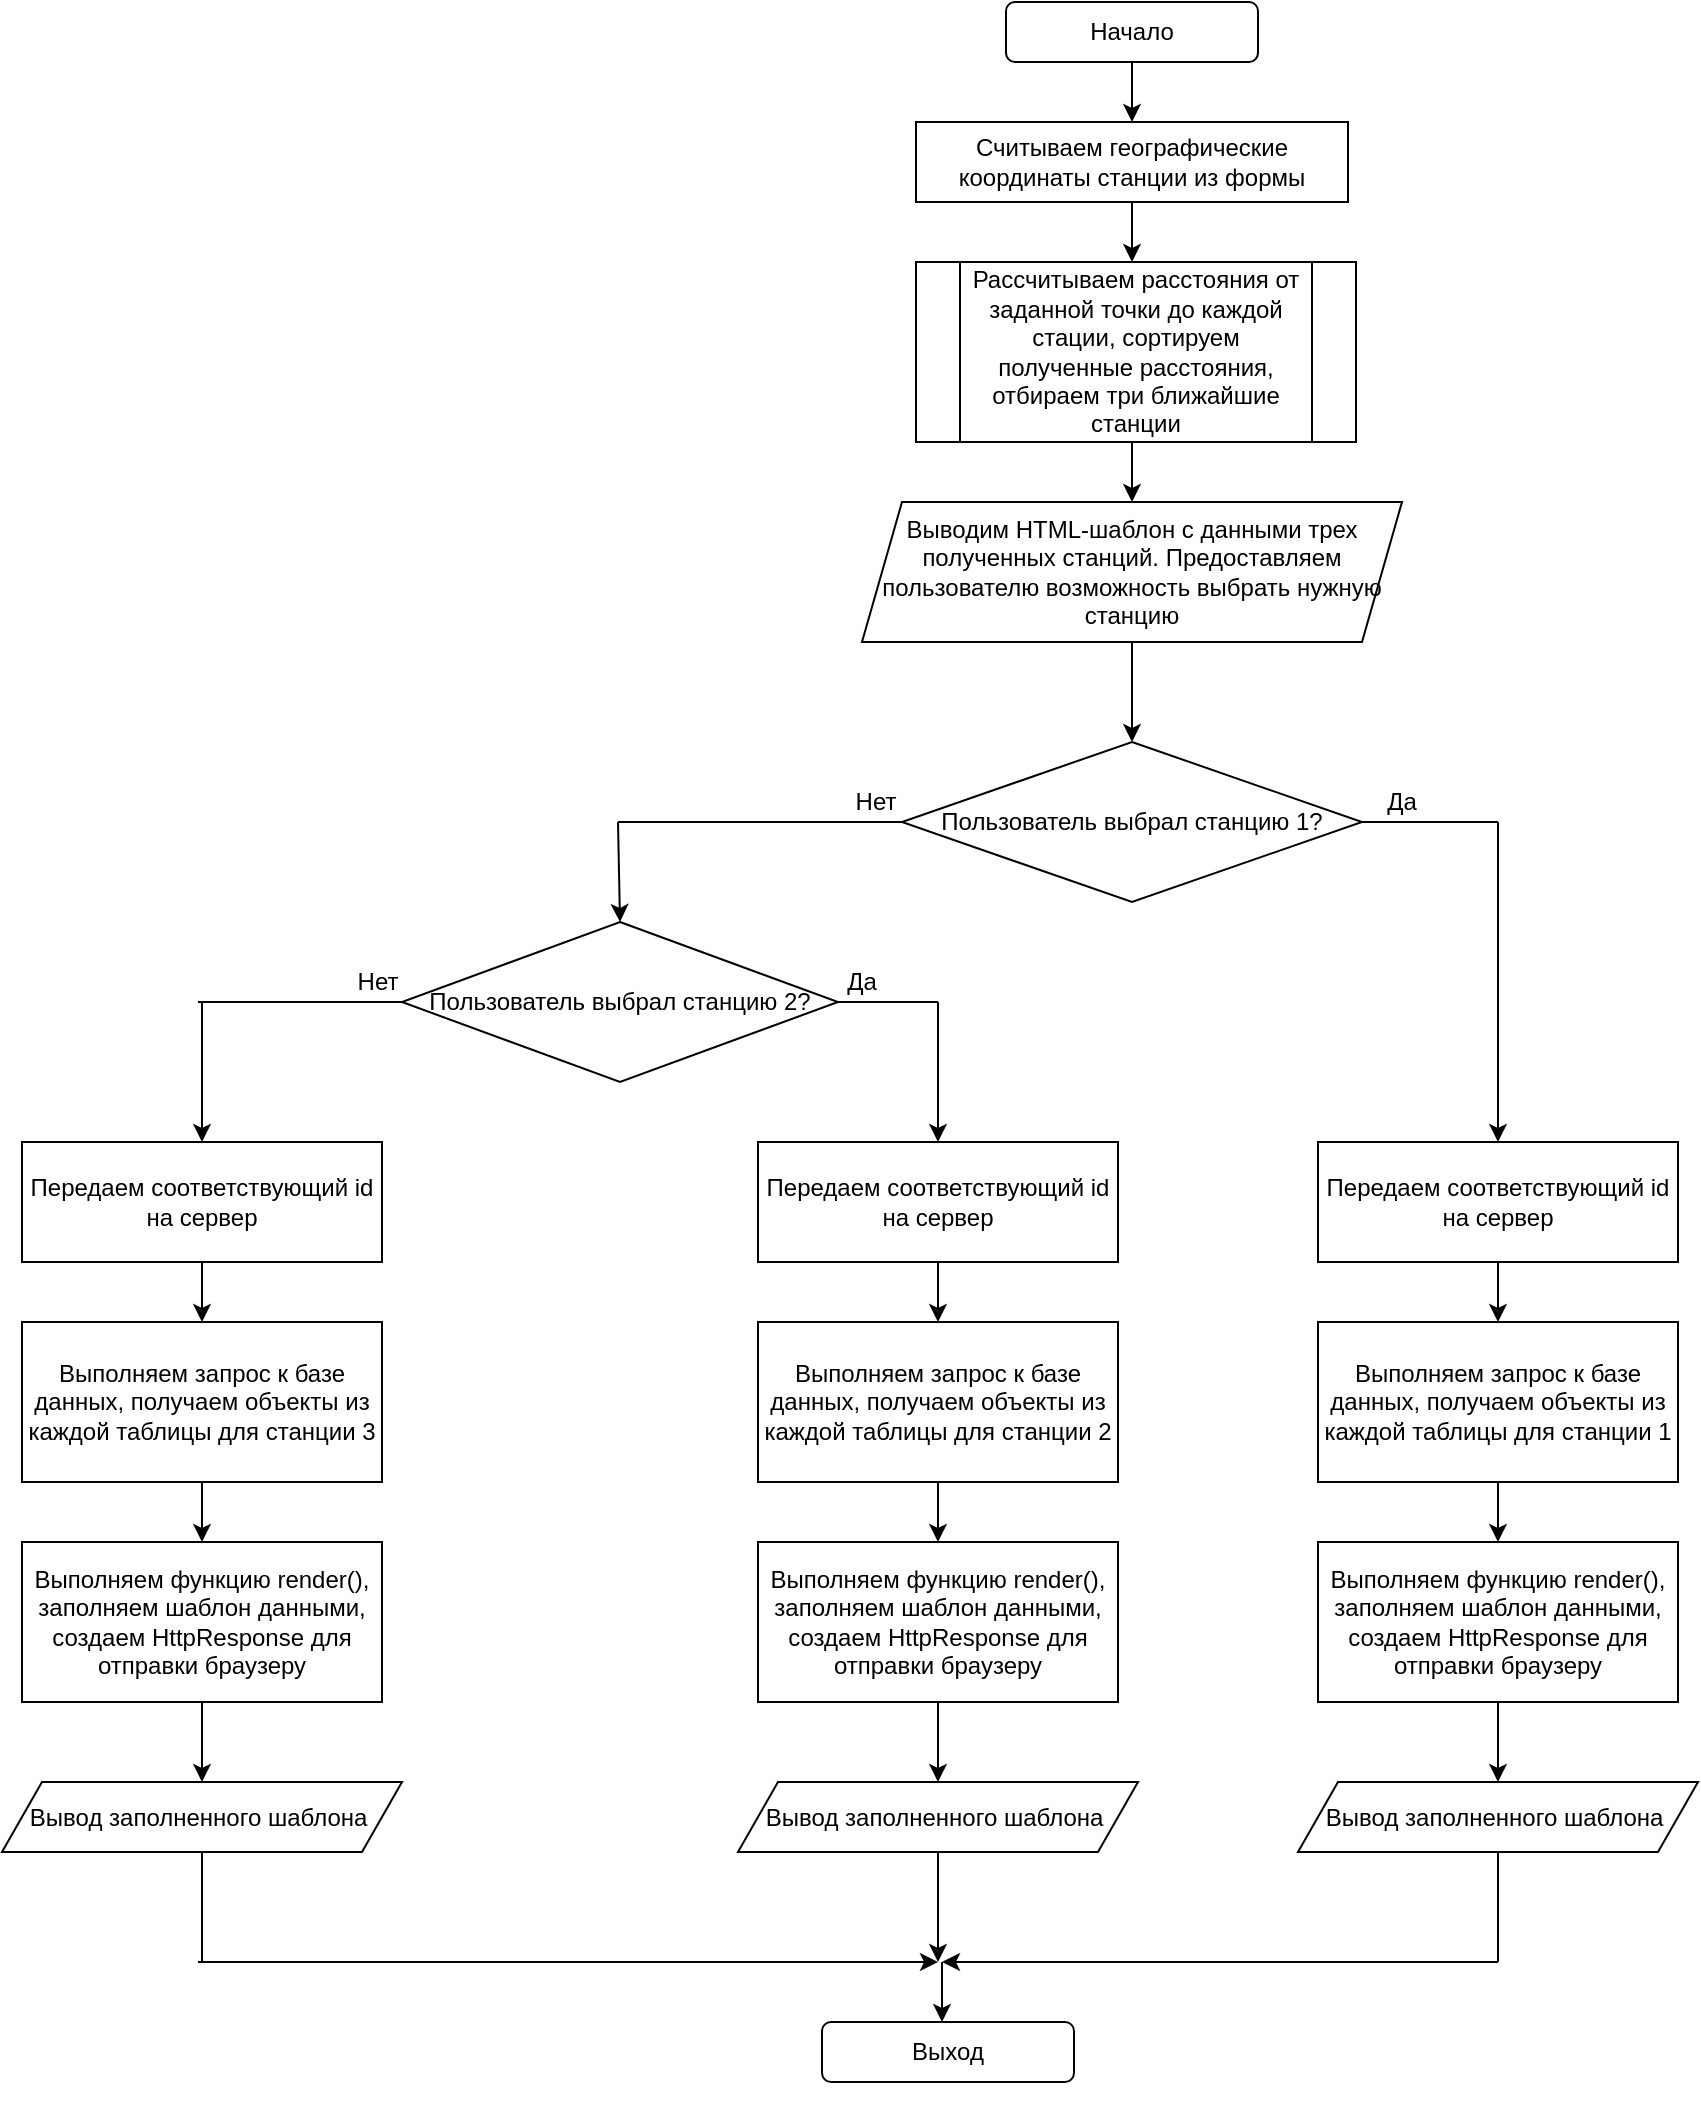 <mxfile version="14.7.2" type="github">
  <diagram id="kdcRCFT3lF07vLc_G9lJ" name="Page-1">
    <mxGraphModel dx="2310" dy="783" grid="1" gridSize="10" guides="1" tooltips="1" connect="1" arrows="1" fold="1" page="1" pageScale="1" pageWidth="827" pageHeight="1169" math="0" shadow="0">
      <root>
        <mxCell id="0" />
        <mxCell id="1" parent="0" />
        <mxCell id="LiAcayCy6RkBvRG45cp8-1" value="Начало" style="rounded=1;whiteSpace=wrap;html=1;" vertex="1" parent="1">
          <mxGeometry x="354" y="20" width="126" height="30" as="geometry" />
        </mxCell>
        <mxCell id="LiAcayCy6RkBvRG45cp8-2" value="Считываем географические координаты станции из формы" style="rounded=0;whiteSpace=wrap;html=1;" vertex="1" parent="1">
          <mxGeometry x="309" y="80" width="216" height="40" as="geometry" />
        </mxCell>
        <mxCell id="LiAcayCy6RkBvRG45cp8-3" value="Пользователь выбрал станцию 1?" style="rhombus;whiteSpace=wrap;html=1;" vertex="1" parent="1">
          <mxGeometry x="302" y="390" width="230" height="80" as="geometry" />
        </mxCell>
        <mxCell id="LiAcayCy6RkBvRG45cp8-4" value="Выход" style="rounded=1;whiteSpace=wrap;html=1;" vertex="1" parent="1">
          <mxGeometry x="262" y="1030" width="126" height="30" as="geometry" />
        </mxCell>
        <mxCell id="LiAcayCy6RkBvRG45cp8-8" value="" style="endArrow=classic;html=1;exitX=0.5;exitY=1;exitDx=0;exitDy=0;" edge="1" parent="1" source="LiAcayCy6RkBvRG45cp8-1">
          <mxGeometry width="50" height="50" relative="1" as="geometry">
            <mxPoint x="390" y="300" as="sourcePoint" />
            <mxPoint x="417.0" y="80.0" as="targetPoint" />
          </mxGeometry>
        </mxCell>
        <mxCell id="LiAcayCy6RkBvRG45cp8-9" value="" style="endArrow=classic;html=1;exitX=0.5;exitY=1;exitDx=0;exitDy=0;" edge="1" parent="1" source="LiAcayCy6RkBvRG45cp8-2">
          <mxGeometry width="50" height="50" relative="1" as="geometry">
            <mxPoint x="390" y="300" as="sourcePoint" />
            <mxPoint x="417" y="150" as="targetPoint" />
          </mxGeometry>
        </mxCell>
        <mxCell id="LiAcayCy6RkBvRG45cp8-10" value="Нет" style="text;html=1;strokeColor=none;fillColor=none;align=center;verticalAlign=middle;whiteSpace=wrap;rounded=0;" vertex="1" parent="1">
          <mxGeometry x="269" y="410" width="40" height="20" as="geometry" />
        </mxCell>
        <mxCell id="LiAcayCy6RkBvRG45cp8-13" value="" style="endArrow=none;html=1;exitX=0;exitY=1;exitDx=0;exitDy=0;" edge="1" parent="1">
          <mxGeometry width="50" height="50" relative="1" as="geometry">
            <mxPoint x="532" y="430" as="sourcePoint" />
            <mxPoint x="600" y="430.0" as="targetPoint" />
          </mxGeometry>
        </mxCell>
        <mxCell id="LiAcayCy6RkBvRG45cp8-14" style="edgeStyle=orthogonalEdgeStyle;rounded=0;orthogonalLoop=1;jettySize=auto;html=1;exitX=0.5;exitY=1;exitDx=0;exitDy=0;entryX=0.5;entryY=0;entryDx=0;entryDy=0;" edge="1" parent="1" source="LiAcayCy6RkBvRG45cp8-15" target="LiAcayCy6RkBvRG45cp8-20">
          <mxGeometry relative="1" as="geometry" />
        </mxCell>
        <mxCell id="LiAcayCy6RkBvRG45cp8-15" value="Выполняем запрос к базе данных, получаем объекты из каждой таблицы для станции 1" style="rounded=0;whiteSpace=wrap;html=1;" vertex="1" parent="1">
          <mxGeometry x="510" y="680" width="180" height="80" as="geometry" />
        </mxCell>
        <mxCell id="LiAcayCy6RkBvRG45cp8-17" value="" style="endArrow=classic;html=1;" edge="1" parent="1" target="LiAcayCy6RkBvRG45cp8-34">
          <mxGeometry width="50" height="50" relative="1" as="geometry">
            <mxPoint x="600" y="430.0" as="sourcePoint" />
            <mxPoint x="600" y="460" as="targetPoint" />
          </mxGeometry>
        </mxCell>
        <mxCell id="LiAcayCy6RkBvRG45cp8-19" style="edgeStyle=orthogonalEdgeStyle;rounded=0;orthogonalLoop=1;jettySize=auto;html=1;exitX=0.5;exitY=1;exitDx=0;exitDy=0;entryX=0.5;entryY=0;entryDx=0;entryDy=0;" edge="1" parent="1" source="LiAcayCy6RkBvRG45cp8-20" target="LiAcayCy6RkBvRG45cp8-21">
          <mxGeometry relative="1" as="geometry" />
        </mxCell>
        <mxCell id="LiAcayCy6RkBvRG45cp8-20" value="Выполняем функцию render(), заполняем шаблон данными, создаем HttpResponse для отправки браузеру" style="rounded=0;whiteSpace=wrap;html=1;" vertex="1" parent="1">
          <mxGeometry x="510" y="790" width="180" height="80" as="geometry" />
        </mxCell>
        <mxCell id="LiAcayCy6RkBvRG45cp8-21" value="Вывод заполненного шаблона&amp;nbsp;" style="shape=parallelogram;perimeter=parallelogramPerimeter;whiteSpace=wrap;html=1;fixedSize=1;" vertex="1" parent="1">
          <mxGeometry x="500" y="910" width="200" height="35" as="geometry" />
        </mxCell>
        <mxCell id="LiAcayCy6RkBvRG45cp8-22" value="" style="endArrow=none;html=1;exitX=0.5;exitY=1;exitDx=0;exitDy=0;" edge="1" parent="1" source="LiAcayCy6RkBvRG45cp8-21">
          <mxGeometry width="50" height="50" relative="1" as="geometry">
            <mxPoint x="530" y="770" as="sourcePoint" />
            <mxPoint x="600" y="1000" as="targetPoint" />
          </mxGeometry>
        </mxCell>
        <mxCell id="LiAcayCy6RkBvRG45cp8-23" style="edgeStyle=orthogonalEdgeStyle;rounded=0;orthogonalLoop=1;jettySize=auto;html=1;exitX=0.5;exitY=1;exitDx=0;exitDy=0;" edge="1" parent="1" source="LiAcayCy6RkBvRG45cp8-4" target="LiAcayCy6RkBvRG45cp8-4">
          <mxGeometry relative="1" as="geometry" />
        </mxCell>
        <mxCell id="LiAcayCy6RkBvRG45cp8-24" value="" style="endArrow=classic;html=1;" edge="1" parent="1">
          <mxGeometry width="50" height="50" relative="1" as="geometry">
            <mxPoint x="322" y="1000" as="sourcePoint" />
            <mxPoint x="322" y="1030" as="targetPoint" />
          </mxGeometry>
        </mxCell>
        <mxCell id="LiAcayCy6RkBvRG45cp8-25" value="" style="endArrow=classic;html=1;" edge="1" parent="1">
          <mxGeometry width="50" height="50" relative="1" as="geometry">
            <mxPoint x="-50" y="1000" as="sourcePoint" />
            <mxPoint x="320" y="1000" as="targetPoint" />
          </mxGeometry>
        </mxCell>
        <mxCell id="LiAcayCy6RkBvRG45cp8-26" value="" style="endArrow=classic;html=1;" edge="1" parent="1">
          <mxGeometry width="50" height="50" relative="1" as="geometry">
            <mxPoint x="600" y="1000" as="sourcePoint" />
            <mxPoint x="322" y="1000" as="targetPoint" />
          </mxGeometry>
        </mxCell>
        <mxCell id="LiAcayCy6RkBvRG45cp8-37" style="edgeStyle=orthogonalEdgeStyle;rounded=0;orthogonalLoop=1;jettySize=auto;html=1;exitX=0.5;exitY=1;exitDx=0;exitDy=0;entryX=0.5;entryY=0;entryDx=0;entryDy=0;" edge="1" parent="1" source="LiAcayCy6RkBvRG45cp8-28" target="LiAcayCy6RkBvRG45cp8-30">
          <mxGeometry relative="1" as="geometry" />
        </mxCell>
        <mxCell id="LiAcayCy6RkBvRG45cp8-28" value="&lt;span&gt;Рассчитываем расстояния от заданной точки до каждой стации, сортируем полученные расстояния, отбираем три ближайшие станции&lt;/span&gt;" style="shape=process;whiteSpace=wrap;html=1;backgroundOutline=1;" vertex="1" parent="1">
          <mxGeometry x="309" y="150" width="220" height="90" as="geometry" />
        </mxCell>
        <mxCell id="LiAcayCy6RkBvRG45cp8-38" style="edgeStyle=orthogonalEdgeStyle;rounded=0;orthogonalLoop=1;jettySize=auto;html=1;exitX=0.5;exitY=1;exitDx=0;exitDy=0;entryX=0.5;entryY=0;entryDx=0;entryDy=0;" edge="1" parent="1" source="LiAcayCy6RkBvRG45cp8-30" target="LiAcayCy6RkBvRG45cp8-3">
          <mxGeometry relative="1" as="geometry" />
        </mxCell>
        <mxCell id="LiAcayCy6RkBvRG45cp8-30" value="Выводим HTML-шаблон с данными трех полученных станций. Предоставляем пользователю возможность выбрать нужную станцию" style="shape=parallelogram;perimeter=parallelogramPerimeter;whiteSpace=wrap;html=1;fixedSize=1;" vertex="1" parent="1">
          <mxGeometry x="282" y="270" width="270" height="70" as="geometry" />
        </mxCell>
        <mxCell id="LiAcayCy6RkBvRG45cp8-31" value="Да" style="text;html=1;strokeColor=none;fillColor=none;align=center;verticalAlign=middle;whiteSpace=wrap;rounded=0;" vertex="1" parent="1">
          <mxGeometry x="532" y="410" width="40" height="20" as="geometry" />
        </mxCell>
        <mxCell id="LiAcayCy6RkBvRG45cp8-33" value="Пользователь выбрал станцию 2?" style="rhombus;whiteSpace=wrap;html=1;" vertex="1" parent="1">
          <mxGeometry x="52" y="480" width="218" height="80" as="geometry" />
        </mxCell>
        <mxCell id="LiAcayCy6RkBvRG45cp8-35" style="edgeStyle=orthogonalEdgeStyle;rounded=0;orthogonalLoop=1;jettySize=auto;html=1;exitX=0.5;exitY=1;exitDx=0;exitDy=0;entryX=0.5;entryY=0;entryDx=0;entryDy=0;" edge="1" parent="1" source="LiAcayCy6RkBvRG45cp8-34" target="LiAcayCy6RkBvRG45cp8-15">
          <mxGeometry relative="1" as="geometry" />
        </mxCell>
        <mxCell id="LiAcayCy6RkBvRG45cp8-34" value="Передаем соответствующий id на сервер" style="rounded=0;whiteSpace=wrap;html=1;" vertex="1" parent="1">
          <mxGeometry x="510" y="590" width="180" height="60" as="geometry" />
        </mxCell>
        <mxCell id="LiAcayCy6RkBvRG45cp8-39" value="" style="endArrow=none;html=1;entryX=0;entryY=0.5;entryDx=0;entryDy=0;" edge="1" parent="1" target="LiAcayCy6RkBvRG45cp8-3">
          <mxGeometry width="50" height="50" relative="1" as="geometry">
            <mxPoint x="160" y="430" as="sourcePoint" />
            <mxPoint x="440" y="410" as="targetPoint" />
          </mxGeometry>
        </mxCell>
        <mxCell id="LiAcayCy6RkBvRG45cp8-40" value="" style="endArrow=classic;html=1;entryX=0.5;entryY=0;entryDx=0;entryDy=0;" edge="1" parent="1" target="LiAcayCy6RkBvRG45cp8-33">
          <mxGeometry width="50" height="50" relative="1" as="geometry">
            <mxPoint x="160" y="430" as="sourcePoint" />
            <mxPoint x="440" y="410" as="targetPoint" />
          </mxGeometry>
        </mxCell>
        <mxCell id="LiAcayCy6RkBvRG45cp8-41" value="" style="endArrow=none;html=1;" edge="1" parent="1">
          <mxGeometry width="50" height="50" relative="1" as="geometry">
            <mxPoint x="270" y="520" as="sourcePoint" />
            <mxPoint x="320" y="520" as="targetPoint" />
          </mxGeometry>
        </mxCell>
        <mxCell id="LiAcayCy6RkBvRG45cp8-42" value="Да" style="text;html=1;strokeColor=none;fillColor=none;align=center;verticalAlign=middle;whiteSpace=wrap;rounded=0;" vertex="1" parent="1">
          <mxGeometry x="262" y="500" width="40" height="20" as="geometry" />
        </mxCell>
        <mxCell id="LiAcayCy6RkBvRG45cp8-43" style="edgeStyle=orthogonalEdgeStyle;rounded=0;orthogonalLoop=1;jettySize=auto;html=1;exitX=0.5;exitY=1;exitDx=0;exitDy=0;entryX=0.5;entryY=0;entryDx=0;entryDy=0;" edge="1" parent="1" source="LiAcayCy6RkBvRG45cp8-44" target="LiAcayCy6RkBvRG45cp8-46">
          <mxGeometry relative="1" as="geometry" />
        </mxCell>
        <mxCell id="LiAcayCy6RkBvRG45cp8-44" value="Выполняем запрос к базе данных, получаем объекты из каждой таблицы для станции 2" style="rounded=0;whiteSpace=wrap;html=1;" vertex="1" parent="1">
          <mxGeometry x="230" y="680" width="180" height="80" as="geometry" />
        </mxCell>
        <mxCell id="LiAcayCy6RkBvRG45cp8-45" style="edgeStyle=orthogonalEdgeStyle;rounded=0;orthogonalLoop=1;jettySize=auto;html=1;exitX=0.5;exitY=1;exitDx=0;exitDy=0;entryX=0.5;entryY=0;entryDx=0;entryDy=0;" edge="1" parent="1" source="LiAcayCy6RkBvRG45cp8-46" target="LiAcayCy6RkBvRG45cp8-47">
          <mxGeometry relative="1" as="geometry" />
        </mxCell>
        <mxCell id="LiAcayCy6RkBvRG45cp8-46" value="Выполняем функцию render(), заполняем шаблон данными, создаем HttpResponse для отправки браузеру" style="rounded=0;whiteSpace=wrap;html=1;" vertex="1" parent="1">
          <mxGeometry x="230" y="790" width="180" height="80" as="geometry" />
        </mxCell>
        <mxCell id="LiAcayCy6RkBvRG45cp8-47" value="Вывод заполненного шаблона&amp;nbsp;" style="shape=parallelogram;perimeter=parallelogramPerimeter;whiteSpace=wrap;html=1;fixedSize=1;" vertex="1" parent="1">
          <mxGeometry x="220" y="910" width="200" height="35" as="geometry" />
        </mxCell>
        <mxCell id="LiAcayCy6RkBvRG45cp8-48" value="" style="endArrow=classic;html=1;entryX=0.5;entryY=0;entryDx=0;entryDy=0;" edge="1" parent="1" target="LiAcayCy6RkBvRG45cp8-61">
          <mxGeometry width="50" height="50" relative="1" as="geometry">
            <mxPoint x="320" y="520" as="sourcePoint" />
            <mxPoint x="320" y="580" as="targetPoint" />
          </mxGeometry>
        </mxCell>
        <mxCell id="LiAcayCy6RkBvRG45cp8-49" value="" style="endArrow=none;html=1;entryX=0;entryY=0.5;entryDx=0;entryDy=0;" edge="1" parent="1" target="LiAcayCy6RkBvRG45cp8-33">
          <mxGeometry width="50" height="50" relative="1" as="geometry">
            <mxPoint x="-50" y="520" as="sourcePoint" />
            <mxPoint x="140" y="630" as="targetPoint" />
          </mxGeometry>
        </mxCell>
        <mxCell id="LiAcayCy6RkBvRG45cp8-50" value="" style="endArrow=classic;html=1;entryX=0.5;entryY=0;entryDx=0;entryDy=0;" edge="1" parent="1" target="LiAcayCy6RkBvRG45cp8-60">
          <mxGeometry width="50" height="50" relative="1" as="geometry">
            <mxPoint x="-48" y="520" as="sourcePoint" />
            <mxPoint x="-49" y="570" as="targetPoint" />
          </mxGeometry>
        </mxCell>
        <mxCell id="LiAcayCy6RkBvRG45cp8-51" value="Нет" style="text;html=1;strokeColor=none;fillColor=none;align=center;verticalAlign=middle;whiteSpace=wrap;rounded=0;" vertex="1" parent="1">
          <mxGeometry x="20" y="500" width="40" height="20" as="geometry" />
        </mxCell>
        <mxCell id="LiAcayCy6RkBvRG45cp8-52" style="edgeStyle=orthogonalEdgeStyle;rounded=0;orthogonalLoop=1;jettySize=auto;html=1;exitX=0.5;exitY=1;exitDx=0;exitDy=0;entryX=0.5;entryY=0;entryDx=0;entryDy=0;" edge="1" parent="1" source="LiAcayCy6RkBvRG45cp8-53" target="LiAcayCy6RkBvRG45cp8-55">
          <mxGeometry relative="1" as="geometry" />
        </mxCell>
        <mxCell id="LiAcayCy6RkBvRG45cp8-53" value="Выполняем запрос к базе данных, получаем объекты из каждой таблицы для станции 3" style="rounded=0;whiteSpace=wrap;html=1;" vertex="1" parent="1">
          <mxGeometry x="-138" y="680" width="180" height="80" as="geometry" />
        </mxCell>
        <mxCell id="LiAcayCy6RkBvRG45cp8-54" style="edgeStyle=orthogonalEdgeStyle;rounded=0;orthogonalLoop=1;jettySize=auto;html=1;exitX=0.5;exitY=1;exitDx=0;exitDy=0;entryX=0.5;entryY=0;entryDx=0;entryDy=0;" edge="1" parent="1" source="LiAcayCy6RkBvRG45cp8-55" target="LiAcayCy6RkBvRG45cp8-56">
          <mxGeometry relative="1" as="geometry" />
        </mxCell>
        <mxCell id="LiAcayCy6RkBvRG45cp8-55" value="Выполняем функцию render(), заполняем шаблон данными, создаем HttpResponse для отправки браузеру" style="rounded=0;whiteSpace=wrap;html=1;" vertex="1" parent="1">
          <mxGeometry x="-138" y="790" width="180" height="80" as="geometry" />
        </mxCell>
        <mxCell id="LiAcayCy6RkBvRG45cp8-56" value="Вывод заполненного шаблона&amp;nbsp;" style="shape=parallelogram;perimeter=parallelogramPerimeter;whiteSpace=wrap;html=1;fixedSize=1;" vertex="1" parent="1">
          <mxGeometry x="-148" y="910" width="200" height="35" as="geometry" />
        </mxCell>
        <mxCell id="LiAcayCy6RkBvRG45cp8-57" value="" style="endArrow=none;html=1;exitX=0.5;exitY=1;exitDx=0;exitDy=0;" edge="1" parent="1" source="LiAcayCy6RkBvRG45cp8-56">
          <mxGeometry width="50" height="50" relative="1" as="geometry">
            <mxPoint x="270" y="720" as="sourcePoint" />
            <mxPoint x="-48" y="1000" as="targetPoint" />
          </mxGeometry>
        </mxCell>
        <mxCell id="LiAcayCy6RkBvRG45cp8-59" value="" style="endArrow=classic;html=1;exitX=0.5;exitY=1;exitDx=0;exitDy=0;" edge="1" parent="1" source="LiAcayCy6RkBvRG45cp8-47">
          <mxGeometry width="50" height="50" relative="1" as="geometry">
            <mxPoint x="270" y="720" as="sourcePoint" />
            <mxPoint x="320" y="1000" as="targetPoint" />
          </mxGeometry>
        </mxCell>
        <mxCell id="LiAcayCy6RkBvRG45cp8-63" style="edgeStyle=orthogonalEdgeStyle;rounded=0;orthogonalLoop=1;jettySize=auto;html=1;exitX=0.5;exitY=1;exitDx=0;exitDy=0;entryX=0.5;entryY=0;entryDx=0;entryDy=0;" edge="1" parent="1" source="LiAcayCy6RkBvRG45cp8-60" target="LiAcayCy6RkBvRG45cp8-53">
          <mxGeometry relative="1" as="geometry" />
        </mxCell>
        <mxCell id="LiAcayCy6RkBvRG45cp8-60" value="Передаем соответствующий id на сервер" style="rounded=0;whiteSpace=wrap;html=1;" vertex="1" parent="1">
          <mxGeometry x="-138" y="590" width="180" height="60" as="geometry" />
        </mxCell>
        <mxCell id="LiAcayCy6RkBvRG45cp8-62" style="edgeStyle=orthogonalEdgeStyle;rounded=0;orthogonalLoop=1;jettySize=auto;html=1;exitX=0.5;exitY=1;exitDx=0;exitDy=0;entryX=0.5;entryY=0;entryDx=0;entryDy=0;" edge="1" parent="1" source="LiAcayCy6RkBvRG45cp8-61" target="LiAcayCy6RkBvRG45cp8-44">
          <mxGeometry relative="1" as="geometry" />
        </mxCell>
        <mxCell id="LiAcayCy6RkBvRG45cp8-61" value="Передаем соответствующий id на сервер" style="rounded=0;whiteSpace=wrap;html=1;" vertex="1" parent="1">
          <mxGeometry x="230" y="590" width="180" height="60" as="geometry" />
        </mxCell>
      </root>
    </mxGraphModel>
  </diagram>
</mxfile>
